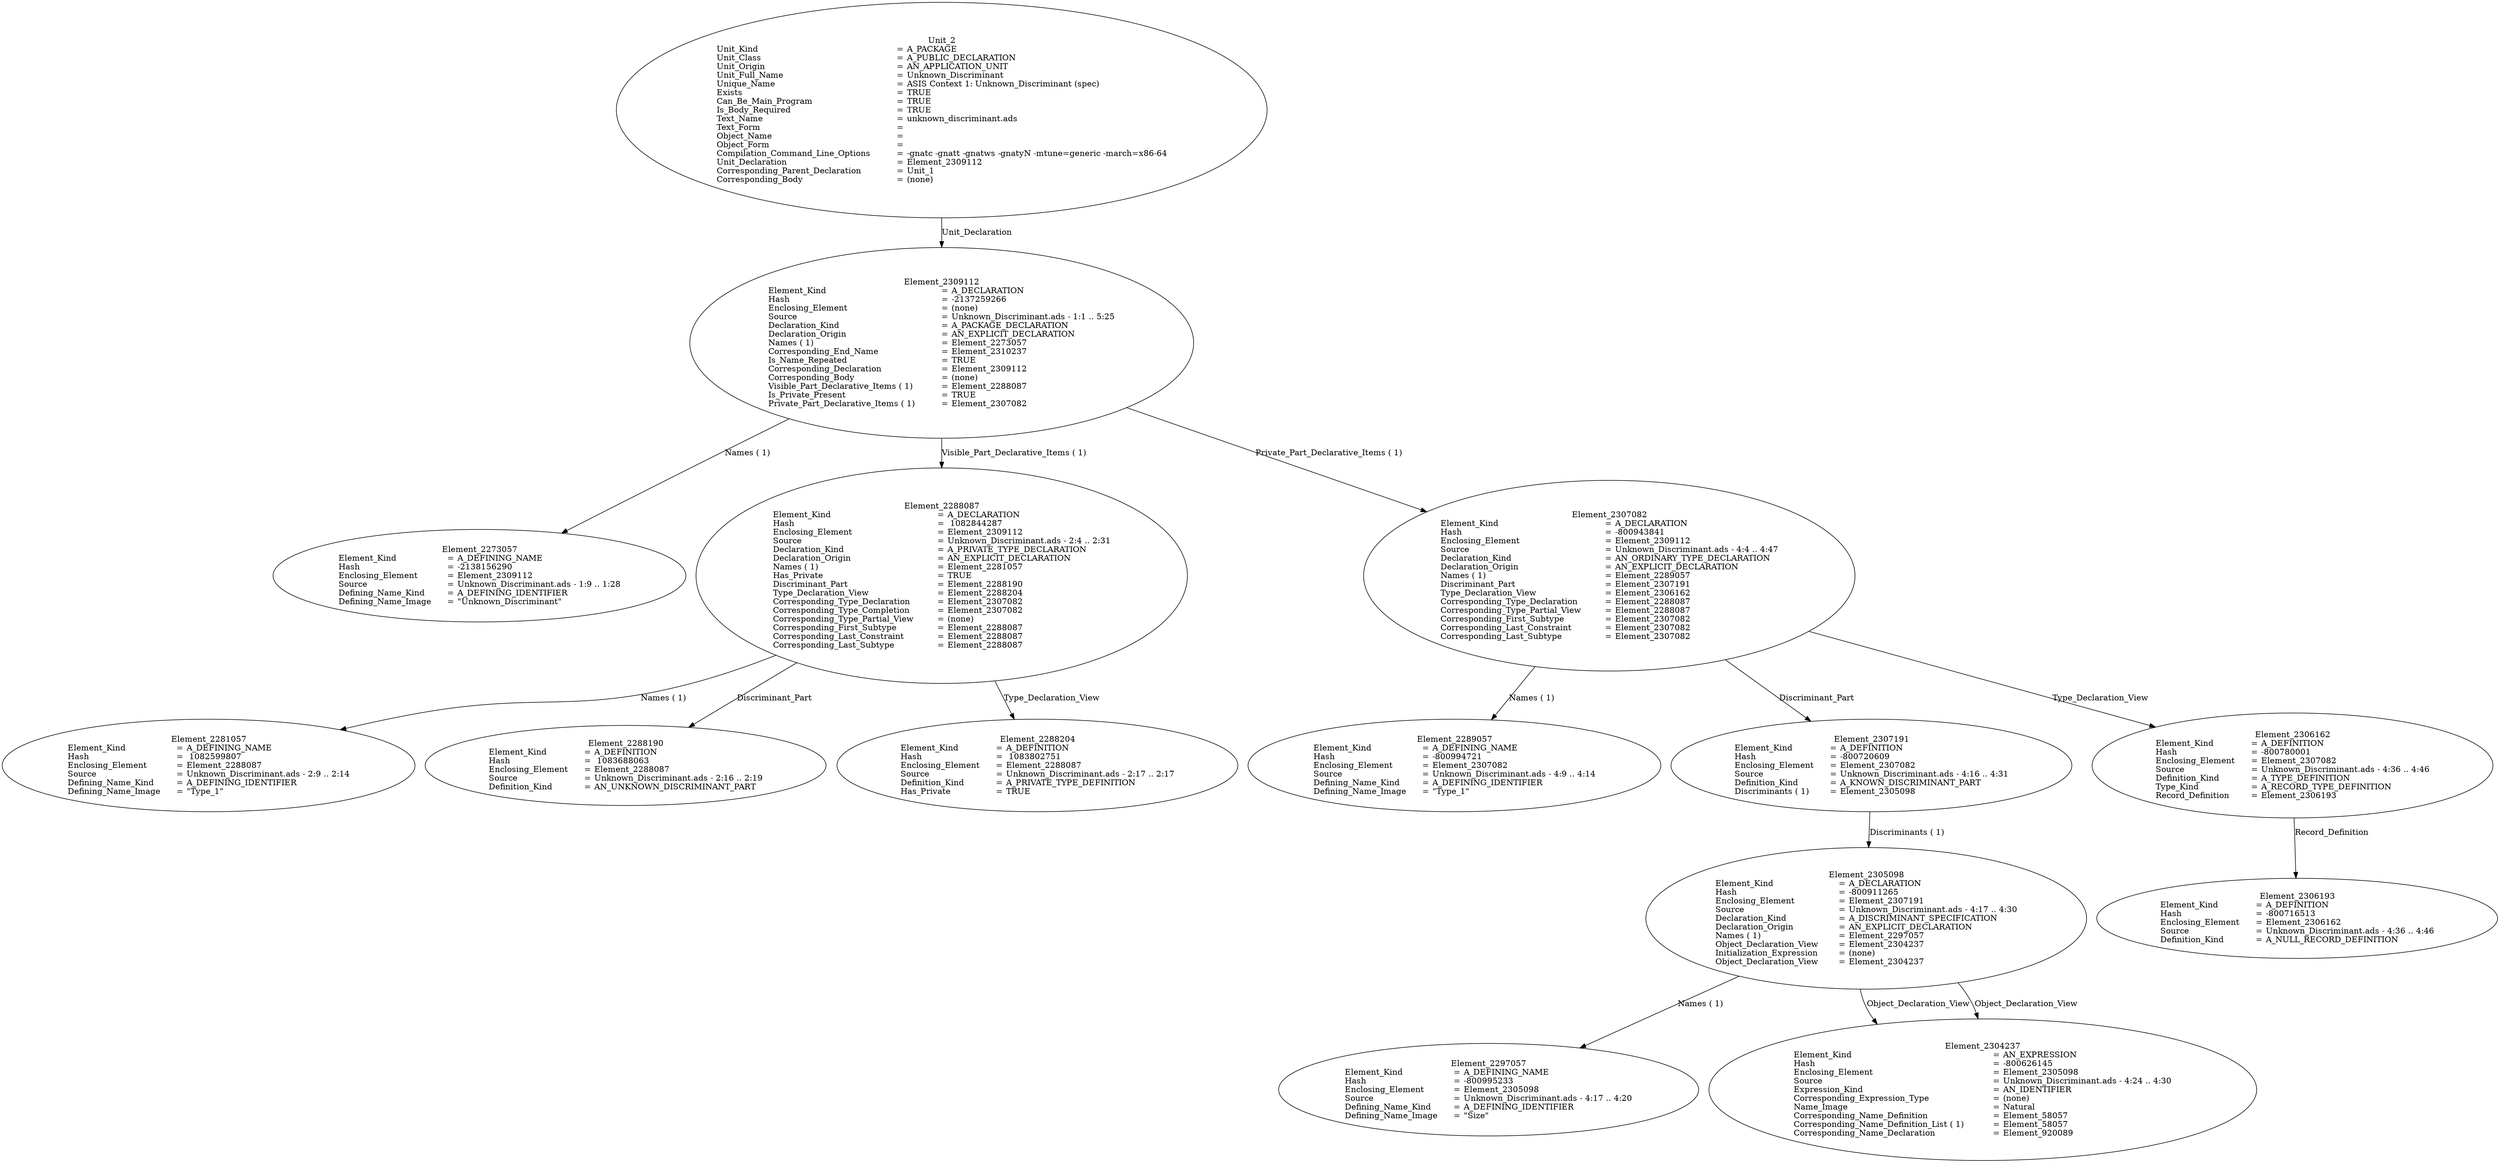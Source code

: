 digraph "unknown_discriminant.adt" {
  Unit_2 -> Element_2309112
      [ label=Unit_Declaration ];
  Unit_2
      [ label=<<TABLE BORDER="0" CELLBORDER="0" CELLSPACING="0" CELLPADDING="0"> 
          <TR><TD COLSPAN="3">Unit_2</TD></TR>
          <TR><TD ALIGN="LEFT">Unit_Kind   </TD><TD> = </TD><TD ALIGN="LEFT">A_PACKAGE</TD></TR>
          <TR><TD ALIGN="LEFT">Unit_Class   </TD><TD> = </TD><TD ALIGN="LEFT">A_PUBLIC_DECLARATION</TD></TR>
          <TR><TD ALIGN="LEFT">Unit_Origin   </TD><TD> = </TD><TD ALIGN="LEFT">AN_APPLICATION_UNIT</TD></TR>
          <TR><TD ALIGN="LEFT">Unit_Full_Name    </TD><TD> = </TD><TD ALIGN="LEFT">Unknown_Discriminant</TD></TR>
          <TR><TD ALIGN="LEFT">Unique_Name   </TD><TD> = </TD><TD ALIGN="LEFT">ASIS Context 1: Unknown_Discriminant (spec)</TD></TR>
          <TR><TD ALIGN="LEFT">Exists  </TD><TD> = </TD><TD ALIGN="LEFT">TRUE</TD></TR>
          <TR><TD ALIGN="LEFT">Can_Be_Main_Program     </TD><TD> = </TD><TD ALIGN="LEFT">TRUE</TD></TR>
          <TR><TD ALIGN="LEFT">Is_Body_Required     </TD><TD> = </TD><TD ALIGN="LEFT">TRUE</TD></TR>
          <TR><TD ALIGN="LEFT">Text_Name   </TD><TD> = </TD><TD ALIGN="LEFT">unknown_discriminant.ads</TD></TR>
          <TR><TD ALIGN="LEFT">Text_Form   </TD><TD> = </TD><TD ALIGN="LEFT"></TD></TR>
          <TR><TD ALIGN="LEFT">Object_Name   </TD><TD> = </TD><TD ALIGN="LEFT"></TD></TR>
          <TR><TD ALIGN="LEFT">Object_Form   </TD><TD> = </TD><TD ALIGN="LEFT"></TD></TR>
          <TR><TD ALIGN="LEFT">Compilation_Command_Line_Options         </TD><TD> = </TD><TD ALIGN="LEFT">-gnatc -gnatt -gnatws -gnatyN -mtune=generic -march=x86-64</TD></TR>
          <TR><TD ALIGN="LEFT">Unit_Declaration     </TD><TD> = </TD><TD ALIGN="LEFT">Element_2309112</TD></TR>
          <TR><TD ALIGN="LEFT">Corresponding_Parent_Declaration         </TD><TD> = </TD><TD ALIGN="LEFT">Unit_1</TD></TR>
          <TR><TD ALIGN="LEFT">Corresponding_Body     </TD><TD> = </TD><TD ALIGN="LEFT">(none)</TD></TR>
          </TABLE>> ];
  Element_2309112 -> Element_2273057
      [ label="Names ( 1)" ];
  Element_2309112 -> Element_2288087
      [ label="Visible_Part_Declarative_Items ( 1)" ];
  Element_2309112 -> Element_2307082
      [ label="Private_Part_Declarative_Items ( 1)" ];
  Element_2309112
      [ label=<<TABLE BORDER="0" CELLBORDER="0" CELLSPACING="0" CELLPADDING="0"> 
          <TR><TD COLSPAN="3">Element_2309112</TD></TR>
          <TR><TD ALIGN="LEFT">Element_Kind    </TD><TD> = </TD><TD ALIGN="LEFT">A_DECLARATION</TD></TR>
          <TR><TD ALIGN="LEFT">Hash  </TD><TD> = </TD><TD ALIGN="LEFT">-2137259266</TD></TR>
          <TR><TD ALIGN="LEFT">Enclosing_Element     </TD><TD> = </TD><TD ALIGN="LEFT">(none)</TD></TR>
          <TR><TD ALIGN="LEFT">Source  </TD><TD> = </TD><TD ALIGN="LEFT">Unknown_Discriminant.ads - 1:1 .. 5:25</TD></TR>
          <TR><TD ALIGN="LEFT">Declaration_Kind     </TD><TD> = </TD><TD ALIGN="LEFT">A_PACKAGE_DECLARATION</TD></TR>
          <TR><TD ALIGN="LEFT">Declaration_Origin     </TD><TD> = </TD><TD ALIGN="LEFT">AN_EXPLICIT_DECLARATION</TD></TR>
          <TR><TD ALIGN="LEFT">Names ( 1)   </TD><TD> = </TD><TD ALIGN="LEFT">Element_2273057</TD></TR>
          <TR><TD ALIGN="LEFT">Corresponding_End_Name      </TD><TD> = </TD><TD ALIGN="LEFT">Element_2310237</TD></TR>
          <TR><TD ALIGN="LEFT">Is_Name_Repeated     </TD><TD> = </TD><TD ALIGN="LEFT">TRUE</TD></TR>
          <TR><TD ALIGN="LEFT">Corresponding_Declaration       </TD><TD> = </TD><TD ALIGN="LEFT">Element_2309112</TD></TR>
          <TR><TD ALIGN="LEFT">Corresponding_Body     </TD><TD> = </TD><TD ALIGN="LEFT">(none)</TD></TR>
          <TR><TD ALIGN="LEFT">Visible_Part_Declarative_Items ( 1)         </TD><TD> = </TD><TD ALIGN="LEFT">Element_2288087</TD></TR>
          <TR><TD ALIGN="LEFT">Is_Private_Present     </TD><TD> = </TD><TD ALIGN="LEFT">TRUE</TD></TR>
          <TR><TD ALIGN="LEFT">Private_Part_Declarative_Items ( 1)         </TD><TD> = </TD><TD ALIGN="LEFT">Element_2307082</TD></TR>
          </TABLE>> ];
  Element_2273057
      [ label=<<TABLE BORDER="0" CELLBORDER="0" CELLSPACING="0" CELLPADDING="0"> 
          <TR><TD COLSPAN="3">Element_2273057</TD></TR>
          <TR><TD ALIGN="LEFT">Element_Kind    </TD><TD> = </TD><TD ALIGN="LEFT">A_DEFINING_NAME</TD></TR>
          <TR><TD ALIGN="LEFT">Hash  </TD><TD> = </TD><TD ALIGN="LEFT">-2138156290</TD></TR>
          <TR><TD ALIGN="LEFT">Enclosing_Element     </TD><TD> = </TD><TD ALIGN="LEFT">Element_2309112</TD></TR>
          <TR><TD ALIGN="LEFT">Source  </TD><TD> = </TD><TD ALIGN="LEFT">Unknown_Discriminant.ads - 1:9 .. 1:28</TD></TR>
          <TR><TD ALIGN="LEFT">Defining_Name_Kind     </TD><TD> = </TD><TD ALIGN="LEFT">A_DEFINING_IDENTIFIER</TD></TR>
          <TR><TD ALIGN="LEFT">Defining_Name_Image     </TD><TD> = </TD><TD ALIGN="LEFT">"Unknown_Discriminant"</TD></TR>
          </TABLE>> ];
  Element_2288087 -> Element_2281057
      [ label="Names ( 1)" ];
  Element_2288087 -> Element_2288190
      [ label=Discriminant_Part ];
  Element_2288087 -> Element_2288204
      [ label=Type_Declaration_View ];
  Element_2288087
      [ label=<<TABLE BORDER="0" CELLBORDER="0" CELLSPACING="0" CELLPADDING="0"> 
          <TR><TD COLSPAN="3">Element_2288087</TD></TR>
          <TR><TD ALIGN="LEFT">Element_Kind    </TD><TD> = </TD><TD ALIGN="LEFT">A_DECLARATION</TD></TR>
          <TR><TD ALIGN="LEFT">Hash  </TD><TD> = </TD><TD ALIGN="LEFT"> 1082844287</TD></TR>
          <TR><TD ALIGN="LEFT">Enclosing_Element     </TD><TD> = </TD><TD ALIGN="LEFT">Element_2309112</TD></TR>
          <TR><TD ALIGN="LEFT">Source  </TD><TD> = </TD><TD ALIGN="LEFT">Unknown_Discriminant.ads - 2:4 .. 2:31</TD></TR>
          <TR><TD ALIGN="LEFT">Declaration_Kind     </TD><TD> = </TD><TD ALIGN="LEFT">A_PRIVATE_TYPE_DECLARATION</TD></TR>
          <TR><TD ALIGN="LEFT">Declaration_Origin     </TD><TD> = </TD><TD ALIGN="LEFT">AN_EXPLICIT_DECLARATION</TD></TR>
          <TR><TD ALIGN="LEFT">Names ( 1)   </TD><TD> = </TD><TD ALIGN="LEFT">Element_2281057</TD></TR>
          <TR><TD ALIGN="LEFT">Has_Private   </TD><TD> = </TD><TD ALIGN="LEFT">TRUE</TD></TR>
          <TR><TD ALIGN="LEFT">Discriminant_Part     </TD><TD> = </TD><TD ALIGN="LEFT">Element_2288190</TD></TR>
          <TR><TD ALIGN="LEFT">Type_Declaration_View      </TD><TD> = </TD><TD ALIGN="LEFT">Element_2288204</TD></TR>
          <TR><TD ALIGN="LEFT">Corresponding_Type_Declaration        </TD><TD> = </TD><TD ALIGN="LEFT">Element_2307082</TD></TR>
          <TR><TD ALIGN="LEFT">Corresponding_Type_Completion        </TD><TD> = </TD><TD ALIGN="LEFT">Element_2307082</TD></TR>
          <TR><TD ALIGN="LEFT">Corresponding_Type_Partial_View        </TD><TD> = </TD><TD ALIGN="LEFT">(none)</TD></TR>
          <TR><TD ALIGN="LEFT">Corresponding_First_Subtype       </TD><TD> = </TD><TD ALIGN="LEFT">Element_2288087</TD></TR>
          <TR><TD ALIGN="LEFT">Corresponding_Last_Constraint        </TD><TD> = </TD><TD ALIGN="LEFT">Element_2288087</TD></TR>
          <TR><TD ALIGN="LEFT">Corresponding_Last_Subtype       </TD><TD> = </TD><TD ALIGN="LEFT">Element_2288087</TD></TR>
          </TABLE>> ];
  Element_2281057
      [ label=<<TABLE BORDER="0" CELLBORDER="0" CELLSPACING="0" CELLPADDING="0"> 
          <TR><TD COLSPAN="3">Element_2281057</TD></TR>
          <TR><TD ALIGN="LEFT">Element_Kind    </TD><TD> = </TD><TD ALIGN="LEFT">A_DEFINING_NAME</TD></TR>
          <TR><TD ALIGN="LEFT">Hash  </TD><TD> = </TD><TD ALIGN="LEFT"> 1082599807</TD></TR>
          <TR><TD ALIGN="LEFT">Enclosing_Element     </TD><TD> = </TD><TD ALIGN="LEFT">Element_2288087</TD></TR>
          <TR><TD ALIGN="LEFT">Source  </TD><TD> = </TD><TD ALIGN="LEFT">Unknown_Discriminant.ads - 2:9 .. 2:14</TD></TR>
          <TR><TD ALIGN="LEFT">Defining_Name_Kind     </TD><TD> = </TD><TD ALIGN="LEFT">A_DEFINING_IDENTIFIER</TD></TR>
          <TR><TD ALIGN="LEFT">Defining_Name_Image     </TD><TD> = </TD><TD ALIGN="LEFT">"Type_1"</TD></TR>
          </TABLE>> ];
  Element_2288190
      [ label=<<TABLE BORDER="0" CELLBORDER="0" CELLSPACING="0" CELLPADDING="0"> 
          <TR><TD COLSPAN="3">Element_2288190</TD></TR>
          <TR><TD ALIGN="LEFT">Element_Kind    </TD><TD> = </TD><TD ALIGN="LEFT">A_DEFINITION</TD></TR>
          <TR><TD ALIGN="LEFT">Hash  </TD><TD> = </TD><TD ALIGN="LEFT"> 1083688063</TD></TR>
          <TR><TD ALIGN="LEFT">Enclosing_Element     </TD><TD> = </TD><TD ALIGN="LEFT">Element_2288087</TD></TR>
          <TR><TD ALIGN="LEFT">Source  </TD><TD> = </TD><TD ALIGN="LEFT">Unknown_Discriminant.ads - 2:16 .. 2:19</TD></TR>
          <TR><TD ALIGN="LEFT">Definition_Kind    </TD><TD> = </TD><TD ALIGN="LEFT">AN_UNKNOWN_DISCRIMINANT_PART</TD></TR>
          </TABLE>> ];
  Element_2288204
      [ label=<<TABLE BORDER="0" CELLBORDER="0" CELLSPACING="0" CELLPADDING="0"> 
          <TR><TD COLSPAN="3">Element_2288204</TD></TR>
          <TR><TD ALIGN="LEFT">Element_Kind    </TD><TD> = </TD><TD ALIGN="LEFT">A_DEFINITION</TD></TR>
          <TR><TD ALIGN="LEFT">Hash  </TD><TD> = </TD><TD ALIGN="LEFT"> 1083802751</TD></TR>
          <TR><TD ALIGN="LEFT">Enclosing_Element     </TD><TD> = </TD><TD ALIGN="LEFT">Element_2288087</TD></TR>
          <TR><TD ALIGN="LEFT">Source  </TD><TD> = </TD><TD ALIGN="LEFT">Unknown_Discriminant.ads - 2:17 .. 2:17</TD></TR>
          <TR><TD ALIGN="LEFT">Definition_Kind    </TD><TD> = </TD><TD ALIGN="LEFT">A_PRIVATE_TYPE_DEFINITION</TD></TR>
          <TR><TD ALIGN="LEFT">Has_Private   </TD><TD> = </TD><TD ALIGN="LEFT">TRUE</TD></TR>
          </TABLE>> ];
  Element_2307082 -> Element_2289057
      [ label="Names ( 1)" ];
  Element_2307082 -> Element_2307191
      [ label=Discriminant_Part ];
  Element_2307082 -> Element_2306162
      [ label=Type_Declaration_View ];
  Element_2307082
      [ label=<<TABLE BORDER="0" CELLBORDER="0" CELLSPACING="0" CELLPADDING="0"> 
          <TR><TD COLSPAN="3">Element_2307082</TD></TR>
          <TR><TD ALIGN="LEFT">Element_Kind    </TD><TD> = </TD><TD ALIGN="LEFT">A_DECLARATION</TD></TR>
          <TR><TD ALIGN="LEFT">Hash  </TD><TD> = </TD><TD ALIGN="LEFT">-800943841</TD></TR>
          <TR><TD ALIGN="LEFT">Enclosing_Element     </TD><TD> = </TD><TD ALIGN="LEFT">Element_2309112</TD></TR>
          <TR><TD ALIGN="LEFT">Source  </TD><TD> = </TD><TD ALIGN="LEFT">Unknown_Discriminant.ads - 4:4 .. 4:47</TD></TR>
          <TR><TD ALIGN="LEFT">Declaration_Kind     </TD><TD> = </TD><TD ALIGN="LEFT">AN_ORDINARY_TYPE_DECLARATION</TD></TR>
          <TR><TD ALIGN="LEFT">Declaration_Origin     </TD><TD> = </TD><TD ALIGN="LEFT">AN_EXPLICIT_DECLARATION</TD></TR>
          <TR><TD ALIGN="LEFT">Names ( 1)   </TD><TD> = </TD><TD ALIGN="LEFT">Element_2289057</TD></TR>
          <TR><TD ALIGN="LEFT">Discriminant_Part     </TD><TD> = </TD><TD ALIGN="LEFT">Element_2307191</TD></TR>
          <TR><TD ALIGN="LEFT">Type_Declaration_View      </TD><TD> = </TD><TD ALIGN="LEFT">Element_2306162</TD></TR>
          <TR><TD ALIGN="LEFT">Corresponding_Type_Declaration        </TD><TD> = </TD><TD ALIGN="LEFT">Element_2288087</TD></TR>
          <TR><TD ALIGN="LEFT">Corresponding_Type_Partial_View        </TD><TD> = </TD><TD ALIGN="LEFT">Element_2288087</TD></TR>
          <TR><TD ALIGN="LEFT">Corresponding_First_Subtype       </TD><TD> = </TD><TD ALIGN="LEFT">Element_2307082</TD></TR>
          <TR><TD ALIGN="LEFT">Corresponding_Last_Constraint        </TD><TD> = </TD><TD ALIGN="LEFT">Element_2307082</TD></TR>
          <TR><TD ALIGN="LEFT">Corresponding_Last_Subtype       </TD><TD> = </TD><TD ALIGN="LEFT">Element_2307082</TD></TR>
          </TABLE>> ];
  Element_2289057
      [ label=<<TABLE BORDER="0" CELLBORDER="0" CELLSPACING="0" CELLPADDING="0"> 
          <TR><TD COLSPAN="3">Element_2289057</TD></TR>
          <TR><TD ALIGN="LEFT">Element_Kind    </TD><TD> = </TD><TD ALIGN="LEFT">A_DEFINING_NAME</TD></TR>
          <TR><TD ALIGN="LEFT">Hash  </TD><TD> = </TD><TD ALIGN="LEFT">-800994721</TD></TR>
          <TR><TD ALIGN="LEFT">Enclosing_Element     </TD><TD> = </TD><TD ALIGN="LEFT">Element_2307082</TD></TR>
          <TR><TD ALIGN="LEFT">Source  </TD><TD> = </TD><TD ALIGN="LEFT">Unknown_Discriminant.ads - 4:9 .. 4:14</TD></TR>
          <TR><TD ALIGN="LEFT">Defining_Name_Kind     </TD><TD> = </TD><TD ALIGN="LEFT">A_DEFINING_IDENTIFIER</TD></TR>
          <TR><TD ALIGN="LEFT">Defining_Name_Image     </TD><TD> = </TD><TD ALIGN="LEFT">"Type_1"</TD></TR>
          </TABLE>> ];
  Element_2307191 -> Element_2305098
      [ label="Discriminants ( 1)" ];
  Element_2307191
      [ label=<<TABLE BORDER="0" CELLBORDER="0" CELLSPACING="0" CELLPADDING="0"> 
          <TR><TD COLSPAN="3">Element_2307191</TD></TR>
          <TR><TD ALIGN="LEFT">Element_Kind    </TD><TD> = </TD><TD ALIGN="LEFT">A_DEFINITION</TD></TR>
          <TR><TD ALIGN="LEFT">Hash  </TD><TD> = </TD><TD ALIGN="LEFT">-800720609</TD></TR>
          <TR><TD ALIGN="LEFT">Enclosing_Element     </TD><TD> = </TD><TD ALIGN="LEFT">Element_2307082</TD></TR>
          <TR><TD ALIGN="LEFT">Source  </TD><TD> = </TD><TD ALIGN="LEFT">Unknown_Discriminant.ads - 4:16 .. 4:31</TD></TR>
          <TR><TD ALIGN="LEFT">Definition_Kind    </TD><TD> = </TD><TD ALIGN="LEFT">A_KNOWN_DISCRIMINANT_PART</TD></TR>
          <TR><TD ALIGN="LEFT">Discriminants ( 1)     </TD><TD> = </TD><TD ALIGN="LEFT">Element_2305098</TD></TR>
          </TABLE>> ];
  Element_2305098 -> Element_2297057
      [ label="Names ( 1)" ];
  Element_2305098 -> Element_2304237
      [ label=Object_Declaration_View ];
  Element_2305098 -> Element_2304237
      [ label=Object_Declaration_View ];
  Element_2305098
      [ label=<<TABLE BORDER="0" CELLBORDER="0" CELLSPACING="0" CELLPADDING="0"> 
          <TR><TD COLSPAN="3">Element_2305098</TD></TR>
          <TR><TD ALIGN="LEFT">Element_Kind    </TD><TD> = </TD><TD ALIGN="LEFT">A_DECLARATION</TD></TR>
          <TR><TD ALIGN="LEFT">Hash  </TD><TD> = </TD><TD ALIGN="LEFT">-800911265</TD></TR>
          <TR><TD ALIGN="LEFT">Enclosing_Element     </TD><TD> = </TD><TD ALIGN="LEFT">Element_2307191</TD></TR>
          <TR><TD ALIGN="LEFT">Source  </TD><TD> = </TD><TD ALIGN="LEFT">Unknown_Discriminant.ads - 4:17 .. 4:30</TD></TR>
          <TR><TD ALIGN="LEFT">Declaration_Kind     </TD><TD> = </TD><TD ALIGN="LEFT">A_DISCRIMINANT_SPECIFICATION</TD></TR>
          <TR><TD ALIGN="LEFT">Declaration_Origin     </TD><TD> = </TD><TD ALIGN="LEFT">AN_EXPLICIT_DECLARATION</TD></TR>
          <TR><TD ALIGN="LEFT">Names ( 1)   </TD><TD> = </TD><TD ALIGN="LEFT">Element_2297057</TD></TR>
          <TR><TD ALIGN="LEFT">Object_Declaration_View      </TD><TD> = </TD><TD ALIGN="LEFT">Element_2304237</TD></TR>
          <TR><TD ALIGN="LEFT">Initialization_Expression       </TD><TD> = </TD><TD ALIGN="LEFT">(none)</TD></TR>
          <TR><TD ALIGN="LEFT">Object_Declaration_View      </TD><TD> = </TD><TD ALIGN="LEFT">Element_2304237</TD></TR>
          </TABLE>> ];
  Element_2297057
      [ label=<<TABLE BORDER="0" CELLBORDER="0" CELLSPACING="0" CELLPADDING="0"> 
          <TR><TD COLSPAN="3">Element_2297057</TD></TR>
          <TR><TD ALIGN="LEFT">Element_Kind    </TD><TD> = </TD><TD ALIGN="LEFT">A_DEFINING_NAME</TD></TR>
          <TR><TD ALIGN="LEFT">Hash  </TD><TD> = </TD><TD ALIGN="LEFT">-800995233</TD></TR>
          <TR><TD ALIGN="LEFT">Enclosing_Element     </TD><TD> = </TD><TD ALIGN="LEFT">Element_2305098</TD></TR>
          <TR><TD ALIGN="LEFT">Source  </TD><TD> = </TD><TD ALIGN="LEFT">Unknown_Discriminant.ads - 4:17 .. 4:20</TD></TR>
          <TR><TD ALIGN="LEFT">Defining_Name_Kind     </TD><TD> = </TD><TD ALIGN="LEFT">A_DEFINING_IDENTIFIER</TD></TR>
          <TR><TD ALIGN="LEFT">Defining_Name_Image     </TD><TD> = </TD><TD ALIGN="LEFT">"Size"</TD></TR>
          </TABLE>> ];
  Element_2304237
      [ label=<<TABLE BORDER="0" CELLBORDER="0" CELLSPACING="0" CELLPADDING="0"> 
          <TR><TD COLSPAN="3">Element_2304237</TD></TR>
          <TR><TD ALIGN="LEFT">Element_Kind    </TD><TD> = </TD><TD ALIGN="LEFT">AN_EXPRESSION</TD></TR>
          <TR><TD ALIGN="LEFT">Hash  </TD><TD> = </TD><TD ALIGN="LEFT">-800626145</TD></TR>
          <TR><TD ALIGN="LEFT">Enclosing_Element     </TD><TD> = </TD><TD ALIGN="LEFT">Element_2305098</TD></TR>
          <TR><TD ALIGN="LEFT">Source  </TD><TD> = </TD><TD ALIGN="LEFT">Unknown_Discriminant.ads - 4:24 .. 4:30</TD></TR>
          <TR><TD ALIGN="LEFT">Expression_Kind    </TD><TD> = </TD><TD ALIGN="LEFT">AN_IDENTIFIER</TD></TR>
          <TR><TD ALIGN="LEFT">Corresponding_Expression_Type        </TD><TD> = </TD><TD ALIGN="LEFT">(none)</TD></TR>
          <TR><TD ALIGN="LEFT">Name_Image   </TD><TD> = </TD><TD ALIGN="LEFT">Natural</TD></TR>
          <TR><TD ALIGN="LEFT">Corresponding_Name_Definition        </TD><TD> = </TD><TD ALIGN="LEFT">Element_58057</TD></TR>
          <TR><TD ALIGN="LEFT">Corresponding_Name_Definition_List ( 1)          </TD><TD> = </TD><TD ALIGN="LEFT">Element_58057</TD></TR>
          <TR><TD ALIGN="LEFT">Corresponding_Name_Declaration        </TD><TD> = </TD><TD ALIGN="LEFT">Element_920089</TD></TR>
          </TABLE>> ];
  Element_2306162 -> Element_2306193
      [ label=Record_Definition ];
  Element_2306162
      [ label=<<TABLE BORDER="0" CELLBORDER="0" CELLSPACING="0" CELLPADDING="0"> 
          <TR><TD COLSPAN="3">Element_2306162</TD></TR>
          <TR><TD ALIGN="LEFT">Element_Kind    </TD><TD> = </TD><TD ALIGN="LEFT">A_DEFINITION</TD></TR>
          <TR><TD ALIGN="LEFT">Hash  </TD><TD> = </TD><TD ALIGN="LEFT">-800780001</TD></TR>
          <TR><TD ALIGN="LEFT">Enclosing_Element     </TD><TD> = </TD><TD ALIGN="LEFT">Element_2307082</TD></TR>
          <TR><TD ALIGN="LEFT">Source  </TD><TD> = </TD><TD ALIGN="LEFT">Unknown_Discriminant.ads - 4:36 .. 4:46</TD></TR>
          <TR><TD ALIGN="LEFT">Definition_Kind    </TD><TD> = </TD><TD ALIGN="LEFT">A_TYPE_DEFINITION</TD></TR>
          <TR><TD ALIGN="LEFT">Type_Kind   </TD><TD> = </TD><TD ALIGN="LEFT">A_RECORD_TYPE_DEFINITION</TD></TR>
          <TR><TD ALIGN="LEFT">Record_Definition     </TD><TD> = </TD><TD ALIGN="LEFT">Element_2306193</TD></TR>
          </TABLE>> ];
  Element_2306193
      [ label=<<TABLE BORDER="0" CELLBORDER="0" CELLSPACING="0" CELLPADDING="0"> 
          <TR><TD COLSPAN="3">Element_2306193</TD></TR>
          <TR><TD ALIGN="LEFT">Element_Kind    </TD><TD> = </TD><TD ALIGN="LEFT">A_DEFINITION</TD></TR>
          <TR><TD ALIGN="LEFT">Hash  </TD><TD> = </TD><TD ALIGN="LEFT">-800716513</TD></TR>
          <TR><TD ALIGN="LEFT">Enclosing_Element     </TD><TD> = </TD><TD ALIGN="LEFT">Element_2306162</TD></TR>
          <TR><TD ALIGN="LEFT">Source  </TD><TD> = </TD><TD ALIGN="LEFT">Unknown_Discriminant.ads - 4:36 .. 4:46</TD></TR>
          <TR><TD ALIGN="LEFT">Definition_Kind    </TD><TD> = </TD><TD ALIGN="LEFT">A_NULL_RECORD_DEFINITION</TD></TR>
          </TABLE>> ]
}
